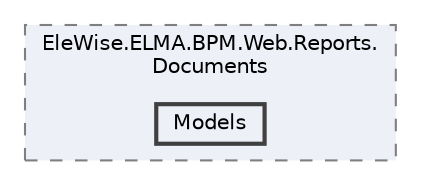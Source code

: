 digraph "Web/Modules/EleWise.ELMA.BPM.Web.Reports.Documents/Models"
{
 // LATEX_PDF_SIZE
  bgcolor="transparent";
  edge [fontname=Helvetica,fontsize=10,labelfontname=Helvetica,labelfontsize=10];
  node [fontname=Helvetica,fontsize=10,shape=box,height=0.2,width=0.4];
  compound=true
  subgraph clusterdir_471107041984aac9ecffaa4f87d4c13c {
    graph [ bgcolor="#edf0f7", pencolor="grey50", label="EleWise.ELMA.BPM.Web.Reports.\lDocuments", fontname=Helvetica,fontsize=10 style="filled,dashed", URL="dir_471107041984aac9ecffaa4f87d4c13c.html",tooltip=""]
  dir_8507f6f304e8611949390f8e41f3067d [label="Models", fillcolor="#edf0f7", color="grey25", style="filled,bold", URL="dir_8507f6f304e8611949390f8e41f3067d.html",tooltip=""];
  }
}
